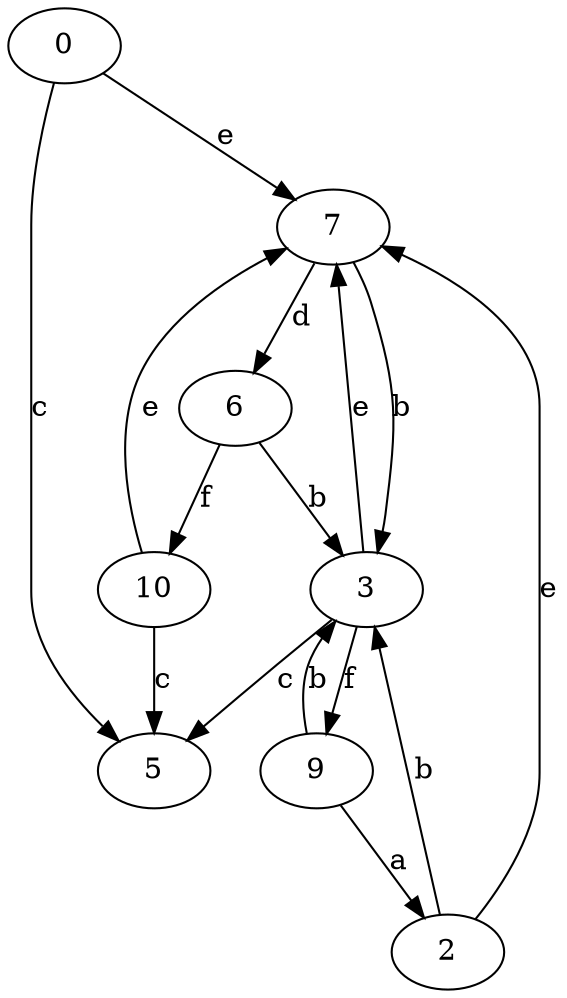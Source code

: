 strict digraph  {
0;
2;
3;
5;
6;
7;
9;
10;
0 -> 5  [label=c];
0 -> 7  [label=e];
2 -> 3  [label=b];
2 -> 7  [label=e];
3 -> 5  [label=c];
3 -> 7  [label=e];
3 -> 9  [label=f];
6 -> 3  [label=b];
6 -> 10  [label=f];
7 -> 3  [label=b];
7 -> 6  [label=d];
9 -> 2  [label=a];
9 -> 3  [label=b];
10 -> 5  [label=c];
10 -> 7  [label=e];
}
